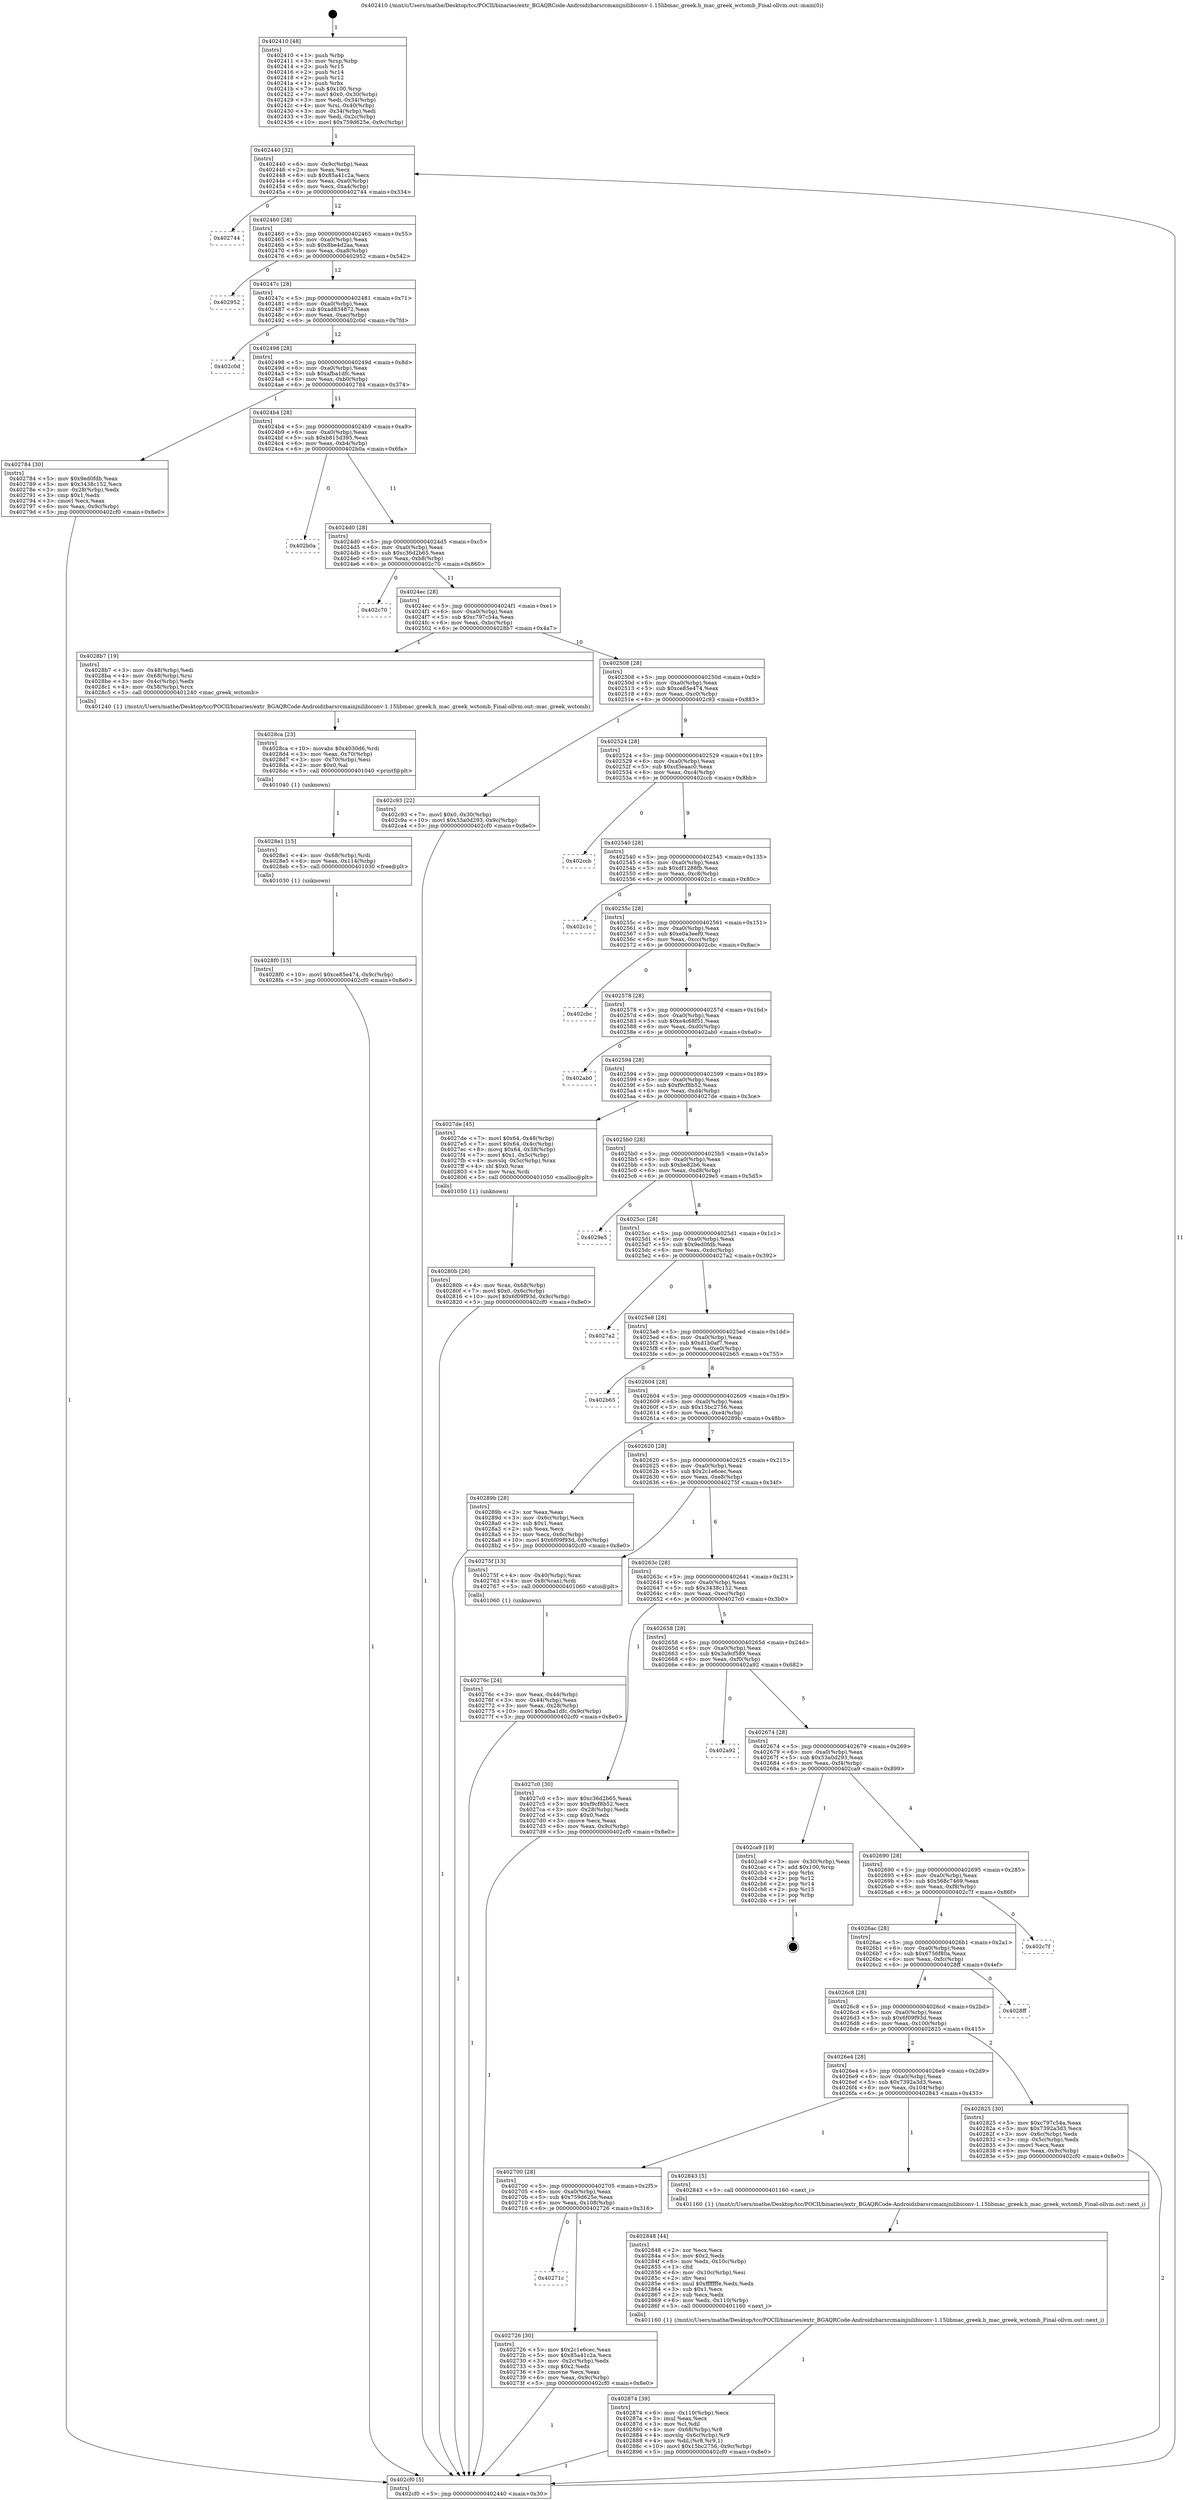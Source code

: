 digraph "0x402410" {
  label = "0x402410 (/mnt/c/Users/mathe/Desktop/tcc/POCII/binaries/extr_BGAQRCode-Androidzbarsrcmainjnilibiconv-1.15libmac_greek.h_mac_greek_wctomb_Final-ollvm.out::main(0))"
  labelloc = "t"
  node[shape=record]

  Entry [label="",width=0.3,height=0.3,shape=circle,fillcolor=black,style=filled]
  "0x402440" [label="{
     0x402440 [32]\l
     | [instrs]\l
     &nbsp;&nbsp;0x402440 \<+6\>: mov -0x9c(%rbp),%eax\l
     &nbsp;&nbsp;0x402446 \<+2\>: mov %eax,%ecx\l
     &nbsp;&nbsp;0x402448 \<+6\>: sub $0x85a41c2a,%ecx\l
     &nbsp;&nbsp;0x40244e \<+6\>: mov %eax,-0xa0(%rbp)\l
     &nbsp;&nbsp;0x402454 \<+6\>: mov %ecx,-0xa4(%rbp)\l
     &nbsp;&nbsp;0x40245a \<+6\>: je 0000000000402744 \<main+0x334\>\l
  }"]
  "0x402744" [label="{
     0x402744\l
  }", style=dashed]
  "0x402460" [label="{
     0x402460 [28]\l
     | [instrs]\l
     &nbsp;&nbsp;0x402460 \<+5\>: jmp 0000000000402465 \<main+0x55\>\l
     &nbsp;&nbsp;0x402465 \<+6\>: mov -0xa0(%rbp),%eax\l
     &nbsp;&nbsp;0x40246b \<+5\>: sub $0x8be4d2aa,%eax\l
     &nbsp;&nbsp;0x402470 \<+6\>: mov %eax,-0xa8(%rbp)\l
     &nbsp;&nbsp;0x402476 \<+6\>: je 0000000000402952 \<main+0x542\>\l
  }"]
  Exit [label="",width=0.3,height=0.3,shape=circle,fillcolor=black,style=filled,peripheries=2]
  "0x402952" [label="{
     0x402952\l
  }", style=dashed]
  "0x40247c" [label="{
     0x40247c [28]\l
     | [instrs]\l
     &nbsp;&nbsp;0x40247c \<+5\>: jmp 0000000000402481 \<main+0x71\>\l
     &nbsp;&nbsp;0x402481 \<+6\>: mov -0xa0(%rbp),%eax\l
     &nbsp;&nbsp;0x402487 \<+5\>: sub $0xad834872,%eax\l
     &nbsp;&nbsp;0x40248c \<+6\>: mov %eax,-0xac(%rbp)\l
     &nbsp;&nbsp;0x402492 \<+6\>: je 0000000000402c0d \<main+0x7fd\>\l
  }"]
  "0x4028f0" [label="{
     0x4028f0 [15]\l
     | [instrs]\l
     &nbsp;&nbsp;0x4028f0 \<+10\>: movl $0xce85e474,-0x9c(%rbp)\l
     &nbsp;&nbsp;0x4028fa \<+5\>: jmp 0000000000402cf0 \<main+0x8e0\>\l
  }"]
  "0x402c0d" [label="{
     0x402c0d\l
  }", style=dashed]
  "0x402498" [label="{
     0x402498 [28]\l
     | [instrs]\l
     &nbsp;&nbsp;0x402498 \<+5\>: jmp 000000000040249d \<main+0x8d\>\l
     &nbsp;&nbsp;0x40249d \<+6\>: mov -0xa0(%rbp),%eax\l
     &nbsp;&nbsp;0x4024a3 \<+5\>: sub $0xafba1dfc,%eax\l
     &nbsp;&nbsp;0x4024a8 \<+6\>: mov %eax,-0xb0(%rbp)\l
     &nbsp;&nbsp;0x4024ae \<+6\>: je 0000000000402784 \<main+0x374\>\l
  }"]
  "0x4028e1" [label="{
     0x4028e1 [15]\l
     | [instrs]\l
     &nbsp;&nbsp;0x4028e1 \<+4\>: mov -0x68(%rbp),%rdi\l
     &nbsp;&nbsp;0x4028e5 \<+6\>: mov %eax,-0x114(%rbp)\l
     &nbsp;&nbsp;0x4028eb \<+5\>: call 0000000000401030 \<free@plt\>\l
     | [calls]\l
     &nbsp;&nbsp;0x401030 \{1\} (unknown)\l
  }"]
  "0x402784" [label="{
     0x402784 [30]\l
     | [instrs]\l
     &nbsp;&nbsp;0x402784 \<+5\>: mov $0x9ed0fdb,%eax\l
     &nbsp;&nbsp;0x402789 \<+5\>: mov $0x3438c152,%ecx\l
     &nbsp;&nbsp;0x40278e \<+3\>: mov -0x28(%rbp),%edx\l
     &nbsp;&nbsp;0x402791 \<+3\>: cmp $0x1,%edx\l
     &nbsp;&nbsp;0x402794 \<+3\>: cmovl %ecx,%eax\l
     &nbsp;&nbsp;0x402797 \<+6\>: mov %eax,-0x9c(%rbp)\l
     &nbsp;&nbsp;0x40279d \<+5\>: jmp 0000000000402cf0 \<main+0x8e0\>\l
  }"]
  "0x4024b4" [label="{
     0x4024b4 [28]\l
     | [instrs]\l
     &nbsp;&nbsp;0x4024b4 \<+5\>: jmp 00000000004024b9 \<main+0xa9\>\l
     &nbsp;&nbsp;0x4024b9 \<+6\>: mov -0xa0(%rbp),%eax\l
     &nbsp;&nbsp;0x4024bf \<+5\>: sub $0xb815d395,%eax\l
     &nbsp;&nbsp;0x4024c4 \<+6\>: mov %eax,-0xb4(%rbp)\l
     &nbsp;&nbsp;0x4024ca \<+6\>: je 0000000000402b0a \<main+0x6fa\>\l
  }"]
  "0x4028ca" [label="{
     0x4028ca [23]\l
     | [instrs]\l
     &nbsp;&nbsp;0x4028ca \<+10\>: movabs $0x4030d6,%rdi\l
     &nbsp;&nbsp;0x4028d4 \<+3\>: mov %eax,-0x70(%rbp)\l
     &nbsp;&nbsp;0x4028d7 \<+3\>: mov -0x70(%rbp),%esi\l
     &nbsp;&nbsp;0x4028da \<+2\>: mov $0x0,%al\l
     &nbsp;&nbsp;0x4028dc \<+5\>: call 0000000000401040 \<printf@plt\>\l
     | [calls]\l
     &nbsp;&nbsp;0x401040 \{1\} (unknown)\l
  }"]
  "0x402b0a" [label="{
     0x402b0a\l
  }", style=dashed]
  "0x4024d0" [label="{
     0x4024d0 [28]\l
     | [instrs]\l
     &nbsp;&nbsp;0x4024d0 \<+5\>: jmp 00000000004024d5 \<main+0xc5\>\l
     &nbsp;&nbsp;0x4024d5 \<+6\>: mov -0xa0(%rbp),%eax\l
     &nbsp;&nbsp;0x4024db \<+5\>: sub $0xc36d2b65,%eax\l
     &nbsp;&nbsp;0x4024e0 \<+6\>: mov %eax,-0xb8(%rbp)\l
     &nbsp;&nbsp;0x4024e6 \<+6\>: je 0000000000402c70 \<main+0x860\>\l
  }"]
  "0x402874" [label="{
     0x402874 [39]\l
     | [instrs]\l
     &nbsp;&nbsp;0x402874 \<+6\>: mov -0x110(%rbp),%ecx\l
     &nbsp;&nbsp;0x40287a \<+3\>: imul %eax,%ecx\l
     &nbsp;&nbsp;0x40287d \<+3\>: mov %cl,%dil\l
     &nbsp;&nbsp;0x402880 \<+4\>: mov -0x68(%rbp),%r8\l
     &nbsp;&nbsp;0x402884 \<+4\>: movslq -0x6c(%rbp),%r9\l
     &nbsp;&nbsp;0x402888 \<+4\>: mov %dil,(%r8,%r9,1)\l
     &nbsp;&nbsp;0x40288c \<+10\>: movl $0x15bc2756,-0x9c(%rbp)\l
     &nbsp;&nbsp;0x402896 \<+5\>: jmp 0000000000402cf0 \<main+0x8e0\>\l
  }"]
  "0x402c70" [label="{
     0x402c70\l
  }", style=dashed]
  "0x4024ec" [label="{
     0x4024ec [28]\l
     | [instrs]\l
     &nbsp;&nbsp;0x4024ec \<+5\>: jmp 00000000004024f1 \<main+0xe1\>\l
     &nbsp;&nbsp;0x4024f1 \<+6\>: mov -0xa0(%rbp),%eax\l
     &nbsp;&nbsp;0x4024f7 \<+5\>: sub $0xc797c54a,%eax\l
     &nbsp;&nbsp;0x4024fc \<+6\>: mov %eax,-0xbc(%rbp)\l
     &nbsp;&nbsp;0x402502 \<+6\>: je 00000000004028b7 \<main+0x4a7\>\l
  }"]
  "0x402848" [label="{
     0x402848 [44]\l
     | [instrs]\l
     &nbsp;&nbsp;0x402848 \<+2\>: xor %ecx,%ecx\l
     &nbsp;&nbsp;0x40284a \<+5\>: mov $0x2,%edx\l
     &nbsp;&nbsp;0x40284f \<+6\>: mov %edx,-0x10c(%rbp)\l
     &nbsp;&nbsp;0x402855 \<+1\>: cltd\l
     &nbsp;&nbsp;0x402856 \<+6\>: mov -0x10c(%rbp),%esi\l
     &nbsp;&nbsp;0x40285c \<+2\>: idiv %esi\l
     &nbsp;&nbsp;0x40285e \<+6\>: imul $0xfffffffe,%edx,%edx\l
     &nbsp;&nbsp;0x402864 \<+3\>: sub $0x1,%ecx\l
     &nbsp;&nbsp;0x402867 \<+2\>: sub %ecx,%edx\l
     &nbsp;&nbsp;0x402869 \<+6\>: mov %edx,-0x110(%rbp)\l
     &nbsp;&nbsp;0x40286f \<+5\>: call 0000000000401160 \<next_i\>\l
     | [calls]\l
     &nbsp;&nbsp;0x401160 \{1\} (/mnt/c/Users/mathe/Desktop/tcc/POCII/binaries/extr_BGAQRCode-Androidzbarsrcmainjnilibiconv-1.15libmac_greek.h_mac_greek_wctomb_Final-ollvm.out::next_i)\l
  }"]
  "0x4028b7" [label="{
     0x4028b7 [19]\l
     | [instrs]\l
     &nbsp;&nbsp;0x4028b7 \<+3\>: mov -0x48(%rbp),%edi\l
     &nbsp;&nbsp;0x4028ba \<+4\>: mov -0x68(%rbp),%rsi\l
     &nbsp;&nbsp;0x4028be \<+3\>: mov -0x4c(%rbp),%edx\l
     &nbsp;&nbsp;0x4028c1 \<+4\>: mov -0x58(%rbp),%rcx\l
     &nbsp;&nbsp;0x4028c5 \<+5\>: call 0000000000401240 \<mac_greek_wctomb\>\l
     | [calls]\l
     &nbsp;&nbsp;0x401240 \{1\} (/mnt/c/Users/mathe/Desktop/tcc/POCII/binaries/extr_BGAQRCode-Androidzbarsrcmainjnilibiconv-1.15libmac_greek.h_mac_greek_wctomb_Final-ollvm.out::mac_greek_wctomb)\l
  }"]
  "0x402508" [label="{
     0x402508 [28]\l
     | [instrs]\l
     &nbsp;&nbsp;0x402508 \<+5\>: jmp 000000000040250d \<main+0xfd\>\l
     &nbsp;&nbsp;0x40250d \<+6\>: mov -0xa0(%rbp),%eax\l
     &nbsp;&nbsp;0x402513 \<+5\>: sub $0xce85e474,%eax\l
     &nbsp;&nbsp;0x402518 \<+6\>: mov %eax,-0xc0(%rbp)\l
     &nbsp;&nbsp;0x40251e \<+6\>: je 0000000000402c93 \<main+0x883\>\l
  }"]
  "0x40280b" [label="{
     0x40280b [26]\l
     | [instrs]\l
     &nbsp;&nbsp;0x40280b \<+4\>: mov %rax,-0x68(%rbp)\l
     &nbsp;&nbsp;0x40280f \<+7\>: movl $0x0,-0x6c(%rbp)\l
     &nbsp;&nbsp;0x402816 \<+10\>: movl $0x6f09f93d,-0x9c(%rbp)\l
     &nbsp;&nbsp;0x402820 \<+5\>: jmp 0000000000402cf0 \<main+0x8e0\>\l
  }"]
  "0x402c93" [label="{
     0x402c93 [22]\l
     | [instrs]\l
     &nbsp;&nbsp;0x402c93 \<+7\>: movl $0x0,-0x30(%rbp)\l
     &nbsp;&nbsp;0x402c9a \<+10\>: movl $0x53a0d293,-0x9c(%rbp)\l
     &nbsp;&nbsp;0x402ca4 \<+5\>: jmp 0000000000402cf0 \<main+0x8e0\>\l
  }"]
  "0x402524" [label="{
     0x402524 [28]\l
     | [instrs]\l
     &nbsp;&nbsp;0x402524 \<+5\>: jmp 0000000000402529 \<main+0x119\>\l
     &nbsp;&nbsp;0x402529 \<+6\>: mov -0xa0(%rbp),%eax\l
     &nbsp;&nbsp;0x40252f \<+5\>: sub $0xcf3eaac0,%eax\l
     &nbsp;&nbsp;0x402534 \<+6\>: mov %eax,-0xc4(%rbp)\l
     &nbsp;&nbsp;0x40253a \<+6\>: je 0000000000402ccb \<main+0x8bb\>\l
  }"]
  "0x40276c" [label="{
     0x40276c [24]\l
     | [instrs]\l
     &nbsp;&nbsp;0x40276c \<+3\>: mov %eax,-0x44(%rbp)\l
     &nbsp;&nbsp;0x40276f \<+3\>: mov -0x44(%rbp),%eax\l
     &nbsp;&nbsp;0x402772 \<+3\>: mov %eax,-0x28(%rbp)\l
     &nbsp;&nbsp;0x402775 \<+10\>: movl $0xafba1dfc,-0x9c(%rbp)\l
     &nbsp;&nbsp;0x40277f \<+5\>: jmp 0000000000402cf0 \<main+0x8e0\>\l
  }"]
  "0x402ccb" [label="{
     0x402ccb\l
  }", style=dashed]
  "0x402540" [label="{
     0x402540 [28]\l
     | [instrs]\l
     &nbsp;&nbsp;0x402540 \<+5\>: jmp 0000000000402545 \<main+0x135\>\l
     &nbsp;&nbsp;0x402545 \<+6\>: mov -0xa0(%rbp),%eax\l
     &nbsp;&nbsp;0x40254b \<+5\>: sub $0xdf1288fb,%eax\l
     &nbsp;&nbsp;0x402550 \<+6\>: mov %eax,-0xc8(%rbp)\l
     &nbsp;&nbsp;0x402556 \<+6\>: je 0000000000402c1c \<main+0x80c\>\l
  }"]
  "0x402410" [label="{
     0x402410 [48]\l
     | [instrs]\l
     &nbsp;&nbsp;0x402410 \<+1\>: push %rbp\l
     &nbsp;&nbsp;0x402411 \<+3\>: mov %rsp,%rbp\l
     &nbsp;&nbsp;0x402414 \<+2\>: push %r15\l
     &nbsp;&nbsp;0x402416 \<+2\>: push %r14\l
     &nbsp;&nbsp;0x402418 \<+2\>: push %r12\l
     &nbsp;&nbsp;0x40241a \<+1\>: push %rbx\l
     &nbsp;&nbsp;0x40241b \<+7\>: sub $0x100,%rsp\l
     &nbsp;&nbsp;0x402422 \<+7\>: movl $0x0,-0x30(%rbp)\l
     &nbsp;&nbsp;0x402429 \<+3\>: mov %edi,-0x34(%rbp)\l
     &nbsp;&nbsp;0x40242c \<+4\>: mov %rsi,-0x40(%rbp)\l
     &nbsp;&nbsp;0x402430 \<+3\>: mov -0x34(%rbp),%edi\l
     &nbsp;&nbsp;0x402433 \<+3\>: mov %edi,-0x2c(%rbp)\l
     &nbsp;&nbsp;0x402436 \<+10\>: movl $0x759d625e,-0x9c(%rbp)\l
  }"]
  "0x402c1c" [label="{
     0x402c1c\l
  }", style=dashed]
  "0x40255c" [label="{
     0x40255c [28]\l
     | [instrs]\l
     &nbsp;&nbsp;0x40255c \<+5\>: jmp 0000000000402561 \<main+0x151\>\l
     &nbsp;&nbsp;0x402561 \<+6\>: mov -0xa0(%rbp),%eax\l
     &nbsp;&nbsp;0x402567 \<+5\>: sub $0xe0a3eef0,%eax\l
     &nbsp;&nbsp;0x40256c \<+6\>: mov %eax,-0xcc(%rbp)\l
     &nbsp;&nbsp;0x402572 \<+6\>: je 0000000000402cbc \<main+0x8ac\>\l
  }"]
  "0x402cf0" [label="{
     0x402cf0 [5]\l
     | [instrs]\l
     &nbsp;&nbsp;0x402cf0 \<+5\>: jmp 0000000000402440 \<main+0x30\>\l
  }"]
  "0x402cbc" [label="{
     0x402cbc\l
  }", style=dashed]
  "0x402578" [label="{
     0x402578 [28]\l
     | [instrs]\l
     &nbsp;&nbsp;0x402578 \<+5\>: jmp 000000000040257d \<main+0x16d\>\l
     &nbsp;&nbsp;0x40257d \<+6\>: mov -0xa0(%rbp),%eax\l
     &nbsp;&nbsp;0x402583 \<+5\>: sub $0xe4c68f51,%eax\l
     &nbsp;&nbsp;0x402588 \<+6\>: mov %eax,-0xd0(%rbp)\l
     &nbsp;&nbsp;0x40258e \<+6\>: je 0000000000402ab0 \<main+0x6a0\>\l
  }"]
  "0x40271c" [label="{
     0x40271c\l
  }", style=dashed]
  "0x402ab0" [label="{
     0x402ab0\l
  }", style=dashed]
  "0x402594" [label="{
     0x402594 [28]\l
     | [instrs]\l
     &nbsp;&nbsp;0x402594 \<+5\>: jmp 0000000000402599 \<main+0x189\>\l
     &nbsp;&nbsp;0x402599 \<+6\>: mov -0xa0(%rbp),%eax\l
     &nbsp;&nbsp;0x40259f \<+5\>: sub $0xf9cf8b52,%eax\l
     &nbsp;&nbsp;0x4025a4 \<+6\>: mov %eax,-0xd4(%rbp)\l
     &nbsp;&nbsp;0x4025aa \<+6\>: je 00000000004027de \<main+0x3ce\>\l
  }"]
  "0x402726" [label="{
     0x402726 [30]\l
     | [instrs]\l
     &nbsp;&nbsp;0x402726 \<+5\>: mov $0x2c1e6cec,%eax\l
     &nbsp;&nbsp;0x40272b \<+5\>: mov $0x85a41c2a,%ecx\l
     &nbsp;&nbsp;0x402730 \<+3\>: mov -0x2c(%rbp),%edx\l
     &nbsp;&nbsp;0x402733 \<+3\>: cmp $0x2,%edx\l
     &nbsp;&nbsp;0x402736 \<+3\>: cmovne %ecx,%eax\l
     &nbsp;&nbsp;0x402739 \<+6\>: mov %eax,-0x9c(%rbp)\l
     &nbsp;&nbsp;0x40273f \<+5\>: jmp 0000000000402cf0 \<main+0x8e0\>\l
  }"]
  "0x4027de" [label="{
     0x4027de [45]\l
     | [instrs]\l
     &nbsp;&nbsp;0x4027de \<+7\>: movl $0x64,-0x48(%rbp)\l
     &nbsp;&nbsp;0x4027e5 \<+7\>: movl $0x64,-0x4c(%rbp)\l
     &nbsp;&nbsp;0x4027ec \<+8\>: movq $0x64,-0x58(%rbp)\l
     &nbsp;&nbsp;0x4027f4 \<+7\>: movl $0x1,-0x5c(%rbp)\l
     &nbsp;&nbsp;0x4027fb \<+4\>: movslq -0x5c(%rbp),%rax\l
     &nbsp;&nbsp;0x4027ff \<+4\>: shl $0x0,%rax\l
     &nbsp;&nbsp;0x402803 \<+3\>: mov %rax,%rdi\l
     &nbsp;&nbsp;0x402806 \<+5\>: call 0000000000401050 \<malloc@plt\>\l
     | [calls]\l
     &nbsp;&nbsp;0x401050 \{1\} (unknown)\l
  }"]
  "0x4025b0" [label="{
     0x4025b0 [28]\l
     | [instrs]\l
     &nbsp;&nbsp;0x4025b0 \<+5\>: jmp 00000000004025b5 \<main+0x1a5\>\l
     &nbsp;&nbsp;0x4025b5 \<+6\>: mov -0xa0(%rbp),%eax\l
     &nbsp;&nbsp;0x4025bb \<+5\>: sub $0xbe82b6,%eax\l
     &nbsp;&nbsp;0x4025c0 \<+6\>: mov %eax,-0xd8(%rbp)\l
     &nbsp;&nbsp;0x4025c6 \<+6\>: je 00000000004029e5 \<main+0x5d5\>\l
  }"]
  "0x402700" [label="{
     0x402700 [28]\l
     | [instrs]\l
     &nbsp;&nbsp;0x402700 \<+5\>: jmp 0000000000402705 \<main+0x2f5\>\l
     &nbsp;&nbsp;0x402705 \<+6\>: mov -0xa0(%rbp),%eax\l
     &nbsp;&nbsp;0x40270b \<+5\>: sub $0x759d625e,%eax\l
     &nbsp;&nbsp;0x402710 \<+6\>: mov %eax,-0x108(%rbp)\l
     &nbsp;&nbsp;0x402716 \<+6\>: je 0000000000402726 \<main+0x316\>\l
  }"]
  "0x4029e5" [label="{
     0x4029e5\l
  }", style=dashed]
  "0x4025cc" [label="{
     0x4025cc [28]\l
     | [instrs]\l
     &nbsp;&nbsp;0x4025cc \<+5\>: jmp 00000000004025d1 \<main+0x1c1\>\l
     &nbsp;&nbsp;0x4025d1 \<+6\>: mov -0xa0(%rbp),%eax\l
     &nbsp;&nbsp;0x4025d7 \<+5\>: sub $0x9ed0fdb,%eax\l
     &nbsp;&nbsp;0x4025dc \<+6\>: mov %eax,-0xdc(%rbp)\l
     &nbsp;&nbsp;0x4025e2 \<+6\>: je 00000000004027a2 \<main+0x392\>\l
  }"]
  "0x402843" [label="{
     0x402843 [5]\l
     | [instrs]\l
     &nbsp;&nbsp;0x402843 \<+5\>: call 0000000000401160 \<next_i\>\l
     | [calls]\l
     &nbsp;&nbsp;0x401160 \{1\} (/mnt/c/Users/mathe/Desktop/tcc/POCII/binaries/extr_BGAQRCode-Androidzbarsrcmainjnilibiconv-1.15libmac_greek.h_mac_greek_wctomb_Final-ollvm.out::next_i)\l
  }"]
  "0x4027a2" [label="{
     0x4027a2\l
  }", style=dashed]
  "0x4025e8" [label="{
     0x4025e8 [28]\l
     | [instrs]\l
     &nbsp;&nbsp;0x4025e8 \<+5\>: jmp 00000000004025ed \<main+0x1dd\>\l
     &nbsp;&nbsp;0x4025ed \<+6\>: mov -0xa0(%rbp),%eax\l
     &nbsp;&nbsp;0x4025f3 \<+5\>: sub $0xd1b0af7,%eax\l
     &nbsp;&nbsp;0x4025f8 \<+6\>: mov %eax,-0xe0(%rbp)\l
     &nbsp;&nbsp;0x4025fe \<+6\>: je 0000000000402b65 \<main+0x755\>\l
  }"]
  "0x4026e4" [label="{
     0x4026e4 [28]\l
     | [instrs]\l
     &nbsp;&nbsp;0x4026e4 \<+5\>: jmp 00000000004026e9 \<main+0x2d9\>\l
     &nbsp;&nbsp;0x4026e9 \<+6\>: mov -0xa0(%rbp),%eax\l
     &nbsp;&nbsp;0x4026ef \<+5\>: sub $0x7392a3d3,%eax\l
     &nbsp;&nbsp;0x4026f4 \<+6\>: mov %eax,-0x104(%rbp)\l
     &nbsp;&nbsp;0x4026fa \<+6\>: je 0000000000402843 \<main+0x433\>\l
  }"]
  "0x402b65" [label="{
     0x402b65\l
  }", style=dashed]
  "0x402604" [label="{
     0x402604 [28]\l
     | [instrs]\l
     &nbsp;&nbsp;0x402604 \<+5\>: jmp 0000000000402609 \<main+0x1f9\>\l
     &nbsp;&nbsp;0x402609 \<+6\>: mov -0xa0(%rbp),%eax\l
     &nbsp;&nbsp;0x40260f \<+5\>: sub $0x15bc2756,%eax\l
     &nbsp;&nbsp;0x402614 \<+6\>: mov %eax,-0xe4(%rbp)\l
     &nbsp;&nbsp;0x40261a \<+6\>: je 000000000040289b \<main+0x48b\>\l
  }"]
  "0x402825" [label="{
     0x402825 [30]\l
     | [instrs]\l
     &nbsp;&nbsp;0x402825 \<+5\>: mov $0xc797c54a,%eax\l
     &nbsp;&nbsp;0x40282a \<+5\>: mov $0x7392a3d3,%ecx\l
     &nbsp;&nbsp;0x40282f \<+3\>: mov -0x6c(%rbp),%edx\l
     &nbsp;&nbsp;0x402832 \<+3\>: cmp -0x5c(%rbp),%edx\l
     &nbsp;&nbsp;0x402835 \<+3\>: cmovl %ecx,%eax\l
     &nbsp;&nbsp;0x402838 \<+6\>: mov %eax,-0x9c(%rbp)\l
     &nbsp;&nbsp;0x40283e \<+5\>: jmp 0000000000402cf0 \<main+0x8e0\>\l
  }"]
  "0x40289b" [label="{
     0x40289b [28]\l
     | [instrs]\l
     &nbsp;&nbsp;0x40289b \<+2\>: xor %eax,%eax\l
     &nbsp;&nbsp;0x40289d \<+3\>: mov -0x6c(%rbp),%ecx\l
     &nbsp;&nbsp;0x4028a0 \<+3\>: sub $0x1,%eax\l
     &nbsp;&nbsp;0x4028a3 \<+2\>: sub %eax,%ecx\l
     &nbsp;&nbsp;0x4028a5 \<+3\>: mov %ecx,-0x6c(%rbp)\l
     &nbsp;&nbsp;0x4028a8 \<+10\>: movl $0x6f09f93d,-0x9c(%rbp)\l
     &nbsp;&nbsp;0x4028b2 \<+5\>: jmp 0000000000402cf0 \<main+0x8e0\>\l
  }"]
  "0x402620" [label="{
     0x402620 [28]\l
     | [instrs]\l
     &nbsp;&nbsp;0x402620 \<+5\>: jmp 0000000000402625 \<main+0x215\>\l
     &nbsp;&nbsp;0x402625 \<+6\>: mov -0xa0(%rbp),%eax\l
     &nbsp;&nbsp;0x40262b \<+5\>: sub $0x2c1e6cec,%eax\l
     &nbsp;&nbsp;0x402630 \<+6\>: mov %eax,-0xe8(%rbp)\l
     &nbsp;&nbsp;0x402636 \<+6\>: je 000000000040275f \<main+0x34f\>\l
  }"]
  "0x4026c8" [label="{
     0x4026c8 [28]\l
     | [instrs]\l
     &nbsp;&nbsp;0x4026c8 \<+5\>: jmp 00000000004026cd \<main+0x2bd\>\l
     &nbsp;&nbsp;0x4026cd \<+6\>: mov -0xa0(%rbp),%eax\l
     &nbsp;&nbsp;0x4026d3 \<+5\>: sub $0x6f09f93d,%eax\l
     &nbsp;&nbsp;0x4026d8 \<+6\>: mov %eax,-0x100(%rbp)\l
     &nbsp;&nbsp;0x4026de \<+6\>: je 0000000000402825 \<main+0x415\>\l
  }"]
  "0x40275f" [label="{
     0x40275f [13]\l
     | [instrs]\l
     &nbsp;&nbsp;0x40275f \<+4\>: mov -0x40(%rbp),%rax\l
     &nbsp;&nbsp;0x402763 \<+4\>: mov 0x8(%rax),%rdi\l
     &nbsp;&nbsp;0x402767 \<+5\>: call 0000000000401060 \<atoi@plt\>\l
     | [calls]\l
     &nbsp;&nbsp;0x401060 \{1\} (unknown)\l
  }"]
  "0x40263c" [label="{
     0x40263c [28]\l
     | [instrs]\l
     &nbsp;&nbsp;0x40263c \<+5\>: jmp 0000000000402641 \<main+0x231\>\l
     &nbsp;&nbsp;0x402641 \<+6\>: mov -0xa0(%rbp),%eax\l
     &nbsp;&nbsp;0x402647 \<+5\>: sub $0x3438c152,%eax\l
     &nbsp;&nbsp;0x40264c \<+6\>: mov %eax,-0xec(%rbp)\l
     &nbsp;&nbsp;0x402652 \<+6\>: je 00000000004027c0 \<main+0x3b0\>\l
  }"]
  "0x4028ff" [label="{
     0x4028ff\l
  }", style=dashed]
  "0x4027c0" [label="{
     0x4027c0 [30]\l
     | [instrs]\l
     &nbsp;&nbsp;0x4027c0 \<+5\>: mov $0xc36d2b65,%eax\l
     &nbsp;&nbsp;0x4027c5 \<+5\>: mov $0xf9cf8b52,%ecx\l
     &nbsp;&nbsp;0x4027ca \<+3\>: mov -0x28(%rbp),%edx\l
     &nbsp;&nbsp;0x4027cd \<+3\>: cmp $0x0,%edx\l
     &nbsp;&nbsp;0x4027d0 \<+3\>: cmove %ecx,%eax\l
     &nbsp;&nbsp;0x4027d3 \<+6\>: mov %eax,-0x9c(%rbp)\l
     &nbsp;&nbsp;0x4027d9 \<+5\>: jmp 0000000000402cf0 \<main+0x8e0\>\l
  }"]
  "0x402658" [label="{
     0x402658 [28]\l
     | [instrs]\l
     &nbsp;&nbsp;0x402658 \<+5\>: jmp 000000000040265d \<main+0x24d\>\l
     &nbsp;&nbsp;0x40265d \<+6\>: mov -0xa0(%rbp),%eax\l
     &nbsp;&nbsp;0x402663 \<+5\>: sub $0x3a9cf589,%eax\l
     &nbsp;&nbsp;0x402668 \<+6\>: mov %eax,-0xf0(%rbp)\l
     &nbsp;&nbsp;0x40266e \<+6\>: je 0000000000402a92 \<main+0x682\>\l
  }"]
  "0x4026ac" [label="{
     0x4026ac [28]\l
     | [instrs]\l
     &nbsp;&nbsp;0x4026ac \<+5\>: jmp 00000000004026b1 \<main+0x2a1\>\l
     &nbsp;&nbsp;0x4026b1 \<+6\>: mov -0xa0(%rbp),%eax\l
     &nbsp;&nbsp;0x4026b7 \<+5\>: sub $0x6756f80a,%eax\l
     &nbsp;&nbsp;0x4026bc \<+6\>: mov %eax,-0xfc(%rbp)\l
     &nbsp;&nbsp;0x4026c2 \<+6\>: je 00000000004028ff \<main+0x4ef\>\l
  }"]
  "0x402a92" [label="{
     0x402a92\l
  }", style=dashed]
  "0x402674" [label="{
     0x402674 [28]\l
     | [instrs]\l
     &nbsp;&nbsp;0x402674 \<+5\>: jmp 0000000000402679 \<main+0x269\>\l
     &nbsp;&nbsp;0x402679 \<+6\>: mov -0xa0(%rbp),%eax\l
     &nbsp;&nbsp;0x40267f \<+5\>: sub $0x53a0d293,%eax\l
     &nbsp;&nbsp;0x402684 \<+6\>: mov %eax,-0xf4(%rbp)\l
     &nbsp;&nbsp;0x40268a \<+6\>: je 0000000000402ca9 \<main+0x899\>\l
  }"]
  "0x402c7f" [label="{
     0x402c7f\l
  }", style=dashed]
  "0x402ca9" [label="{
     0x402ca9 [19]\l
     | [instrs]\l
     &nbsp;&nbsp;0x402ca9 \<+3\>: mov -0x30(%rbp),%eax\l
     &nbsp;&nbsp;0x402cac \<+7\>: add $0x100,%rsp\l
     &nbsp;&nbsp;0x402cb3 \<+1\>: pop %rbx\l
     &nbsp;&nbsp;0x402cb4 \<+2\>: pop %r12\l
     &nbsp;&nbsp;0x402cb6 \<+2\>: pop %r14\l
     &nbsp;&nbsp;0x402cb8 \<+2\>: pop %r15\l
     &nbsp;&nbsp;0x402cba \<+1\>: pop %rbp\l
     &nbsp;&nbsp;0x402cbb \<+1\>: ret\l
  }"]
  "0x402690" [label="{
     0x402690 [28]\l
     | [instrs]\l
     &nbsp;&nbsp;0x402690 \<+5\>: jmp 0000000000402695 \<main+0x285\>\l
     &nbsp;&nbsp;0x402695 \<+6\>: mov -0xa0(%rbp),%eax\l
     &nbsp;&nbsp;0x40269b \<+5\>: sub $0x568c7469,%eax\l
     &nbsp;&nbsp;0x4026a0 \<+6\>: mov %eax,-0xf8(%rbp)\l
     &nbsp;&nbsp;0x4026a6 \<+6\>: je 0000000000402c7f \<main+0x86f\>\l
  }"]
  Entry -> "0x402410" [label=" 1"]
  "0x402440" -> "0x402744" [label=" 0"]
  "0x402440" -> "0x402460" [label=" 12"]
  "0x402ca9" -> Exit [label=" 1"]
  "0x402460" -> "0x402952" [label=" 0"]
  "0x402460" -> "0x40247c" [label=" 12"]
  "0x402c93" -> "0x402cf0" [label=" 1"]
  "0x40247c" -> "0x402c0d" [label=" 0"]
  "0x40247c" -> "0x402498" [label=" 12"]
  "0x4028f0" -> "0x402cf0" [label=" 1"]
  "0x402498" -> "0x402784" [label=" 1"]
  "0x402498" -> "0x4024b4" [label=" 11"]
  "0x4028e1" -> "0x4028f0" [label=" 1"]
  "0x4024b4" -> "0x402b0a" [label=" 0"]
  "0x4024b4" -> "0x4024d0" [label=" 11"]
  "0x4028ca" -> "0x4028e1" [label=" 1"]
  "0x4024d0" -> "0x402c70" [label=" 0"]
  "0x4024d0" -> "0x4024ec" [label=" 11"]
  "0x4028b7" -> "0x4028ca" [label=" 1"]
  "0x4024ec" -> "0x4028b7" [label=" 1"]
  "0x4024ec" -> "0x402508" [label=" 10"]
  "0x40289b" -> "0x402cf0" [label=" 1"]
  "0x402508" -> "0x402c93" [label=" 1"]
  "0x402508" -> "0x402524" [label=" 9"]
  "0x402874" -> "0x402cf0" [label=" 1"]
  "0x402524" -> "0x402ccb" [label=" 0"]
  "0x402524" -> "0x402540" [label=" 9"]
  "0x402848" -> "0x402874" [label=" 1"]
  "0x402540" -> "0x402c1c" [label=" 0"]
  "0x402540" -> "0x40255c" [label=" 9"]
  "0x402843" -> "0x402848" [label=" 1"]
  "0x40255c" -> "0x402cbc" [label=" 0"]
  "0x40255c" -> "0x402578" [label=" 9"]
  "0x402825" -> "0x402cf0" [label=" 2"]
  "0x402578" -> "0x402ab0" [label=" 0"]
  "0x402578" -> "0x402594" [label=" 9"]
  "0x40280b" -> "0x402cf0" [label=" 1"]
  "0x402594" -> "0x4027de" [label=" 1"]
  "0x402594" -> "0x4025b0" [label=" 8"]
  "0x4027de" -> "0x40280b" [label=" 1"]
  "0x4025b0" -> "0x4029e5" [label=" 0"]
  "0x4025b0" -> "0x4025cc" [label=" 8"]
  "0x402784" -> "0x402cf0" [label=" 1"]
  "0x4025cc" -> "0x4027a2" [label=" 0"]
  "0x4025cc" -> "0x4025e8" [label=" 8"]
  "0x40276c" -> "0x402cf0" [label=" 1"]
  "0x4025e8" -> "0x402b65" [label=" 0"]
  "0x4025e8" -> "0x402604" [label=" 8"]
  "0x402cf0" -> "0x402440" [label=" 11"]
  "0x402604" -> "0x40289b" [label=" 1"]
  "0x402604" -> "0x402620" [label=" 7"]
  "0x402410" -> "0x402440" [label=" 1"]
  "0x402620" -> "0x40275f" [label=" 1"]
  "0x402620" -> "0x40263c" [label=" 6"]
  "0x402700" -> "0x40271c" [label=" 0"]
  "0x40263c" -> "0x4027c0" [label=" 1"]
  "0x40263c" -> "0x402658" [label=" 5"]
  "0x402700" -> "0x402726" [label=" 1"]
  "0x402658" -> "0x402a92" [label=" 0"]
  "0x402658" -> "0x402674" [label=" 5"]
  "0x4026e4" -> "0x402700" [label=" 1"]
  "0x402674" -> "0x402ca9" [label=" 1"]
  "0x402674" -> "0x402690" [label=" 4"]
  "0x4026e4" -> "0x402843" [label=" 1"]
  "0x402690" -> "0x402c7f" [label=" 0"]
  "0x402690" -> "0x4026ac" [label=" 4"]
  "0x4027c0" -> "0x402cf0" [label=" 1"]
  "0x4026ac" -> "0x4028ff" [label=" 0"]
  "0x4026ac" -> "0x4026c8" [label=" 4"]
  "0x402726" -> "0x402cf0" [label=" 1"]
  "0x4026c8" -> "0x402825" [label=" 2"]
  "0x4026c8" -> "0x4026e4" [label=" 2"]
  "0x40275f" -> "0x40276c" [label=" 1"]
}
